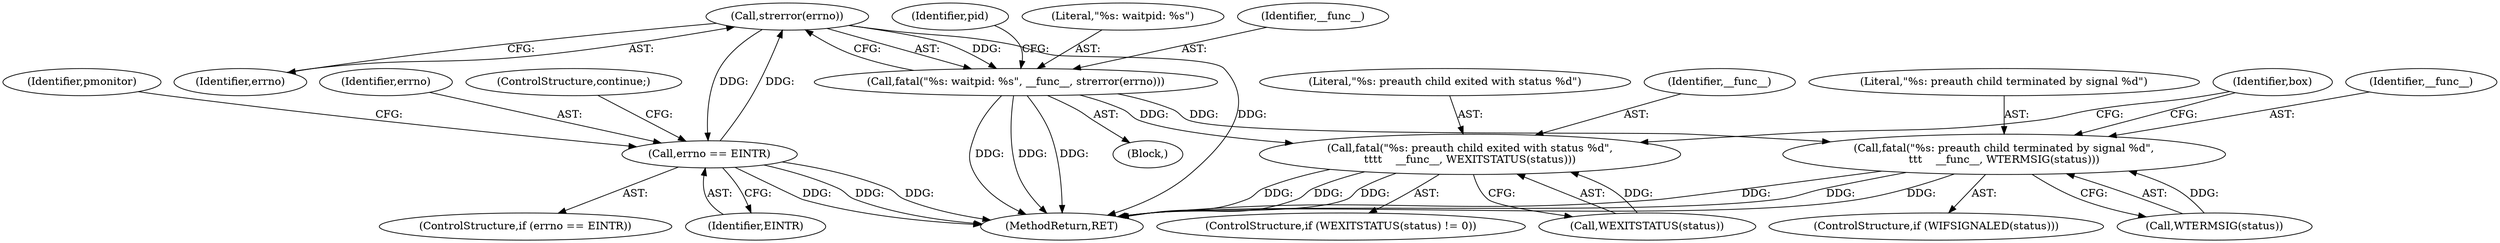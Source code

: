 digraph "0_src_3095060f479b86288e31c79ecbc5131a66bcd2f9_11@API" {
"1000216" [label="(Call,strerror(errno))"];
"1000203" [label="(Call,errno == EINTR)"];
"1000216" [label="(Call,strerror(errno))"];
"1000213" [label="(Call,fatal(\"%s: waitpid: %s\", __func__, strerror(errno)))"];
"1000236" [label="(Call,fatal(\"%s: preauth child exited with status %d\",\n\t\t\t\t    __func__, WEXITSTATUS(status)))"];
"1000245" [label="(Call,fatal(\"%s: preauth child terminated by signal %d\",\n\t\t\t    __func__, WTERMSIG(status)))"];
"1000217" [label="(Identifier,errno)"];
"1000245" [label="(Call,fatal(\"%s: preauth child terminated by signal %d\",\n\t\t\t    __func__, WTERMSIG(status)))"];
"1000203" [label="(Call,errno == EINTR)"];
"1000213" [label="(Call,fatal(\"%s: waitpid: %s\", __func__, strerror(errno)))"];
"1000196" [label="(Identifier,pid)"];
"1000237" [label="(Literal,\"%s: preauth child exited with status %d\")"];
"1000201" [label="(Block,)"];
"1000202" [label="(ControlStructure,if (errno == EINTR))"];
"1000246" [label="(Literal,\"%s: preauth child terminated by signal %d\")"];
"1000283" [label="(MethodReturn,RET)"];
"1000206" [label="(ControlStructure,continue;)"];
"1000209" [label="(Identifier,pmonitor)"];
"1000231" [label="(ControlStructure,if (WEXITSTATUS(status) != 0))"];
"1000242" [label="(ControlStructure,if (WIFSIGNALED(status)))"];
"1000214" [label="(Literal,\"%s: waitpid: %s\")"];
"1000248" [label="(Call,WTERMSIG(status))"];
"1000205" [label="(Identifier,EINTR)"];
"1000215" [label="(Identifier,__func__)"];
"1000247" [label="(Identifier,__func__)"];
"1000236" [label="(Call,fatal(\"%s: preauth child exited with status %d\",\n\t\t\t\t    __func__, WEXITSTATUS(status)))"];
"1000239" [label="(Call,WEXITSTATUS(status))"];
"1000204" [label="(Identifier,errno)"];
"1000252" [label="(Identifier,box)"];
"1000238" [label="(Identifier,__func__)"];
"1000216" [label="(Call,strerror(errno))"];
"1000216" -> "1000213"  [label="AST: "];
"1000216" -> "1000217"  [label="CFG: "];
"1000217" -> "1000216"  [label="AST: "];
"1000213" -> "1000216"  [label="CFG: "];
"1000216" -> "1000283"  [label="DDG: "];
"1000216" -> "1000203"  [label="DDG: "];
"1000216" -> "1000213"  [label="DDG: "];
"1000203" -> "1000216"  [label="DDG: "];
"1000203" -> "1000202"  [label="AST: "];
"1000203" -> "1000205"  [label="CFG: "];
"1000204" -> "1000203"  [label="AST: "];
"1000205" -> "1000203"  [label="AST: "];
"1000206" -> "1000203"  [label="CFG: "];
"1000209" -> "1000203"  [label="CFG: "];
"1000203" -> "1000283"  [label="DDG: "];
"1000203" -> "1000283"  [label="DDG: "];
"1000203" -> "1000283"  [label="DDG: "];
"1000213" -> "1000201"  [label="AST: "];
"1000214" -> "1000213"  [label="AST: "];
"1000215" -> "1000213"  [label="AST: "];
"1000196" -> "1000213"  [label="CFG: "];
"1000213" -> "1000283"  [label="DDG: "];
"1000213" -> "1000283"  [label="DDG: "];
"1000213" -> "1000283"  [label="DDG: "];
"1000213" -> "1000236"  [label="DDG: "];
"1000213" -> "1000245"  [label="DDG: "];
"1000236" -> "1000231"  [label="AST: "];
"1000236" -> "1000239"  [label="CFG: "];
"1000237" -> "1000236"  [label="AST: "];
"1000238" -> "1000236"  [label="AST: "];
"1000239" -> "1000236"  [label="AST: "];
"1000252" -> "1000236"  [label="CFG: "];
"1000236" -> "1000283"  [label="DDG: "];
"1000236" -> "1000283"  [label="DDG: "];
"1000236" -> "1000283"  [label="DDG: "];
"1000239" -> "1000236"  [label="DDG: "];
"1000245" -> "1000242"  [label="AST: "];
"1000245" -> "1000248"  [label="CFG: "];
"1000246" -> "1000245"  [label="AST: "];
"1000247" -> "1000245"  [label="AST: "];
"1000248" -> "1000245"  [label="AST: "];
"1000252" -> "1000245"  [label="CFG: "];
"1000245" -> "1000283"  [label="DDG: "];
"1000245" -> "1000283"  [label="DDG: "];
"1000245" -> "1000283"  [label="DDG: "];
"1000248" -> "1000245"  [label="DDG: "];
}
